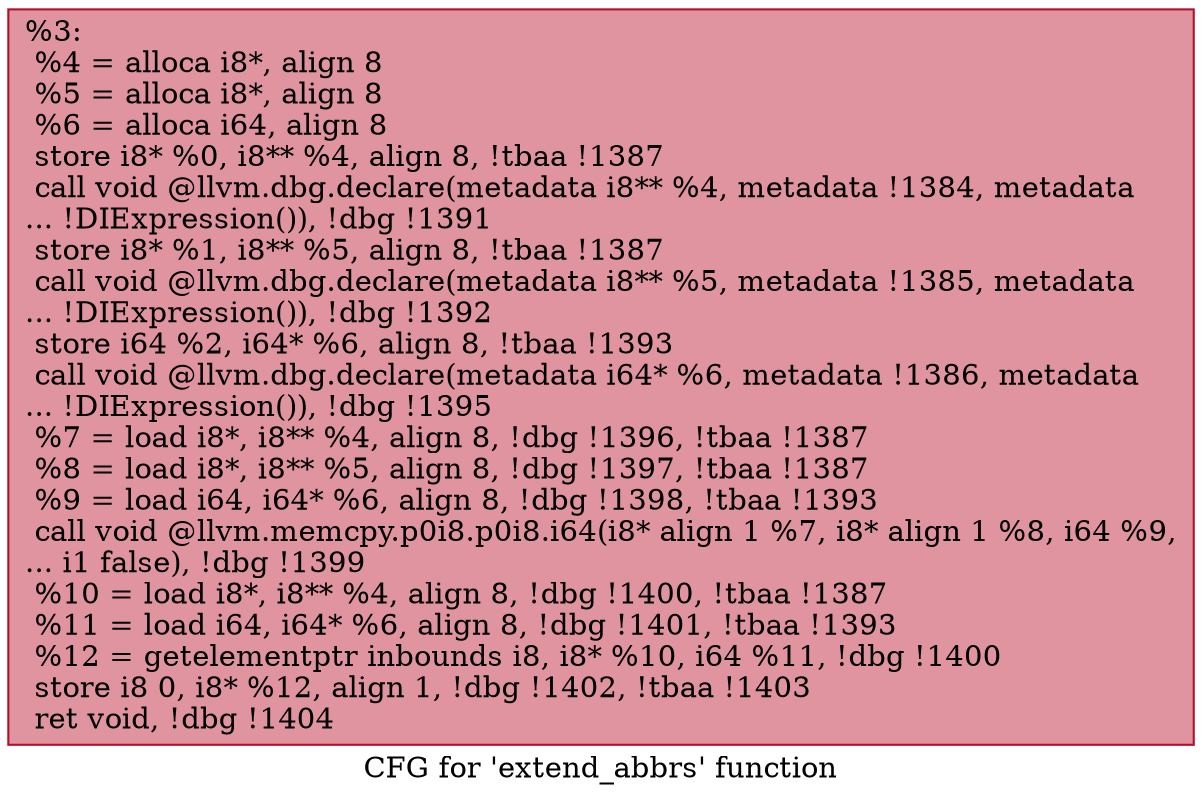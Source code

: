 digraph "CFG for 'extend_abbrs' function" {
	label="CFG for 'extend_abbrs' function";

	Node0x18839e0 [shape=record,color="#b70d28ff", style=filled, fillcolor="#b70d2870",label="{%3:\l  %4 = alloca i8*, align 8\l  %5 = alloca i8*, align 8\l  %6 = alloca i64, align 8\l  store i8* %0, i8** %4, align 8, !tbaa !1387\l  call void @llvm.dbg.declare(metadata i8** %4, metadata !1384, metadata\l... !DIExpression()), !dbg !1391\l  store i8* %1, i8** %5, align 8, !tbaa !1387\l  call void @llvm.dbg.declare(metadata i8** %5, metadata !1385, metadata\l... !DIExpression()), !dbg !1392\l  store i64 %2, i64* %6, align 8, !tbaa !1393\l  call void @llvm.dbg.declare(metadata i64* %6, metadata !1386, metadata\l... !DIExpression()), !dbg !1395\l  %7 = load i8*, i8** %4, align 8, !dbg !1396, !tbaa !1387\l  %8 = load i8*, i8** %5, align 8, !dbg !1397, !tbaa !1387\l  %9 = load i64, i64* %6, align 8, !dbg !1398, !tbaa !1393\l  call void @llvm.memcpy.p0i8.p0i8.i64(i8* align 1 %7, i8* align 1 %8, i64 %9,\l... i1 false), !dbg !1399\l  %10 = load i8*, i8** %4, align 8, !dbg !1400, !tbaa !1387\l  %11 = load i64, i64* %6, align 8, !dbg !1401, !tbaa !1393\l  %12 = getelementptr inbounds i8, i8* %10, i64 %11, !dbg !1400\l  store i8 0, i8* %12, align 1, !dbg !1402, !tbaa !1403\l  ret void, !dbg !1404\l}"];
}
